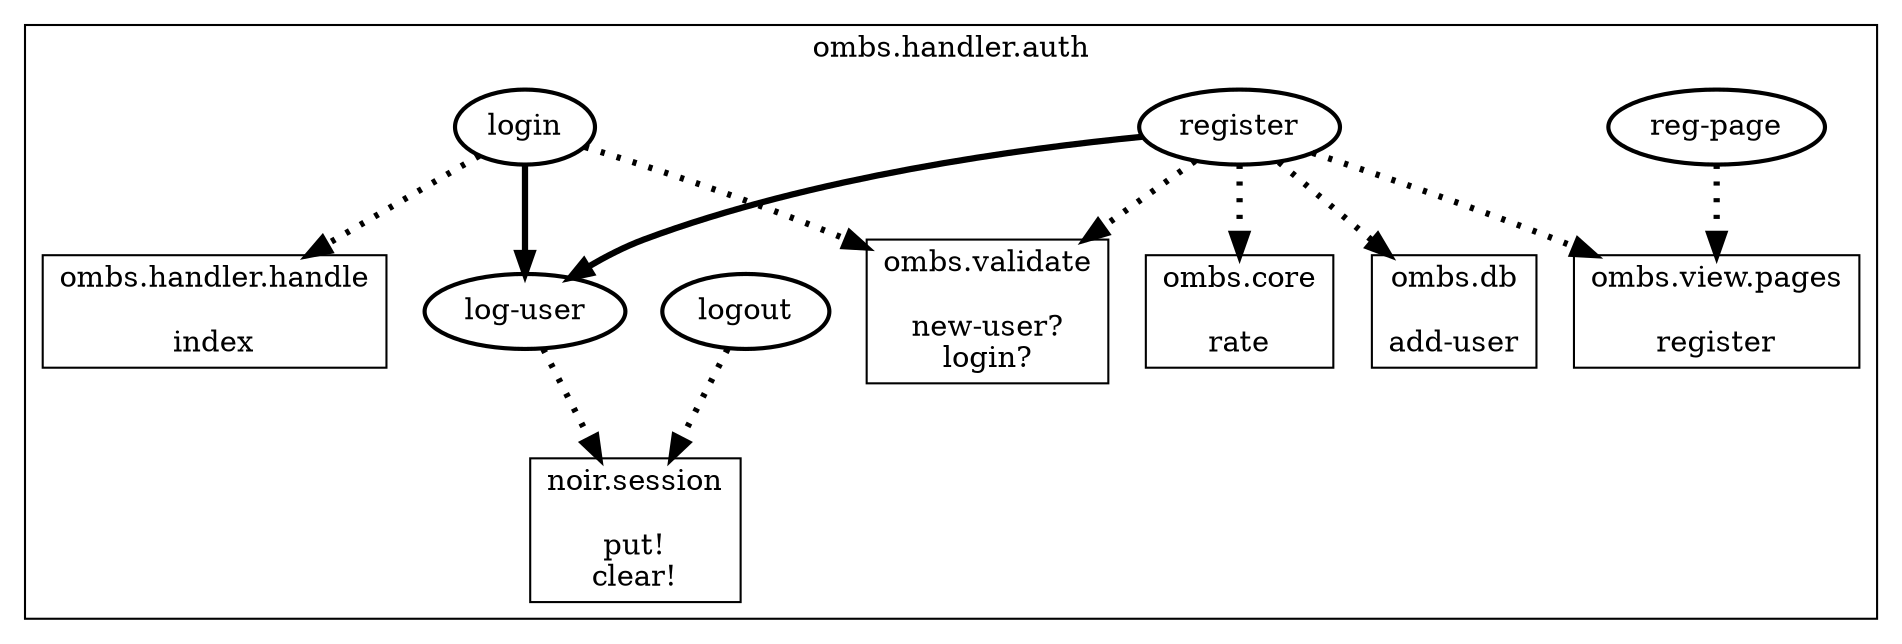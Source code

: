 digraph g {
subgraph cluster1 {
label="ombs.handler.auth"
G0 [shape=box,label="ombs.core\n\nrate"];
G1 [shape=ellipse,style=bold,label="reg-page"];
G2 [shape=box,label="ombs.view.pages\n\nregister"];
G3 [shape=ellipse,style=bold,label="register"];
G4 [shape=box,label="noir.session\n\nput!\nclear!"];
G5 [shape=ellipse,style=bold,label="login"];
G6 [shape=ellipse,style=bold,label="logout"];
G7 [shape=box,label="ombs.handler.handle\n\nindex"];
G8 [shape=ellipse,style=bold,label="log-user"];
G9 [shape=box,label="ombs.validate\n\nnew-user?\nlogin?"];
G10 [shape=box,label="ombs.db\n\nadd-user"];
}
G1->G2 [style=dotted,penwidth=3];
G8->G4 [style=dotted,penwidth=3];
G3->G9 [style=dotted,penwidth=3];
G3->G10 [style=dotted,penwidth=3];
G3->G0 [style=dotted,penwidth=3];
G3->G8 [penwidth=3];
G3->G2 [style=dotted,penwidth=3];
G5->G9 [style=dotted,penwidth=3];
G5->G8 [penwidth=3];
G5->G7 [style=dotted,penwidth=3];
G6->G4 [style=dotted,penwidth=3];
}
